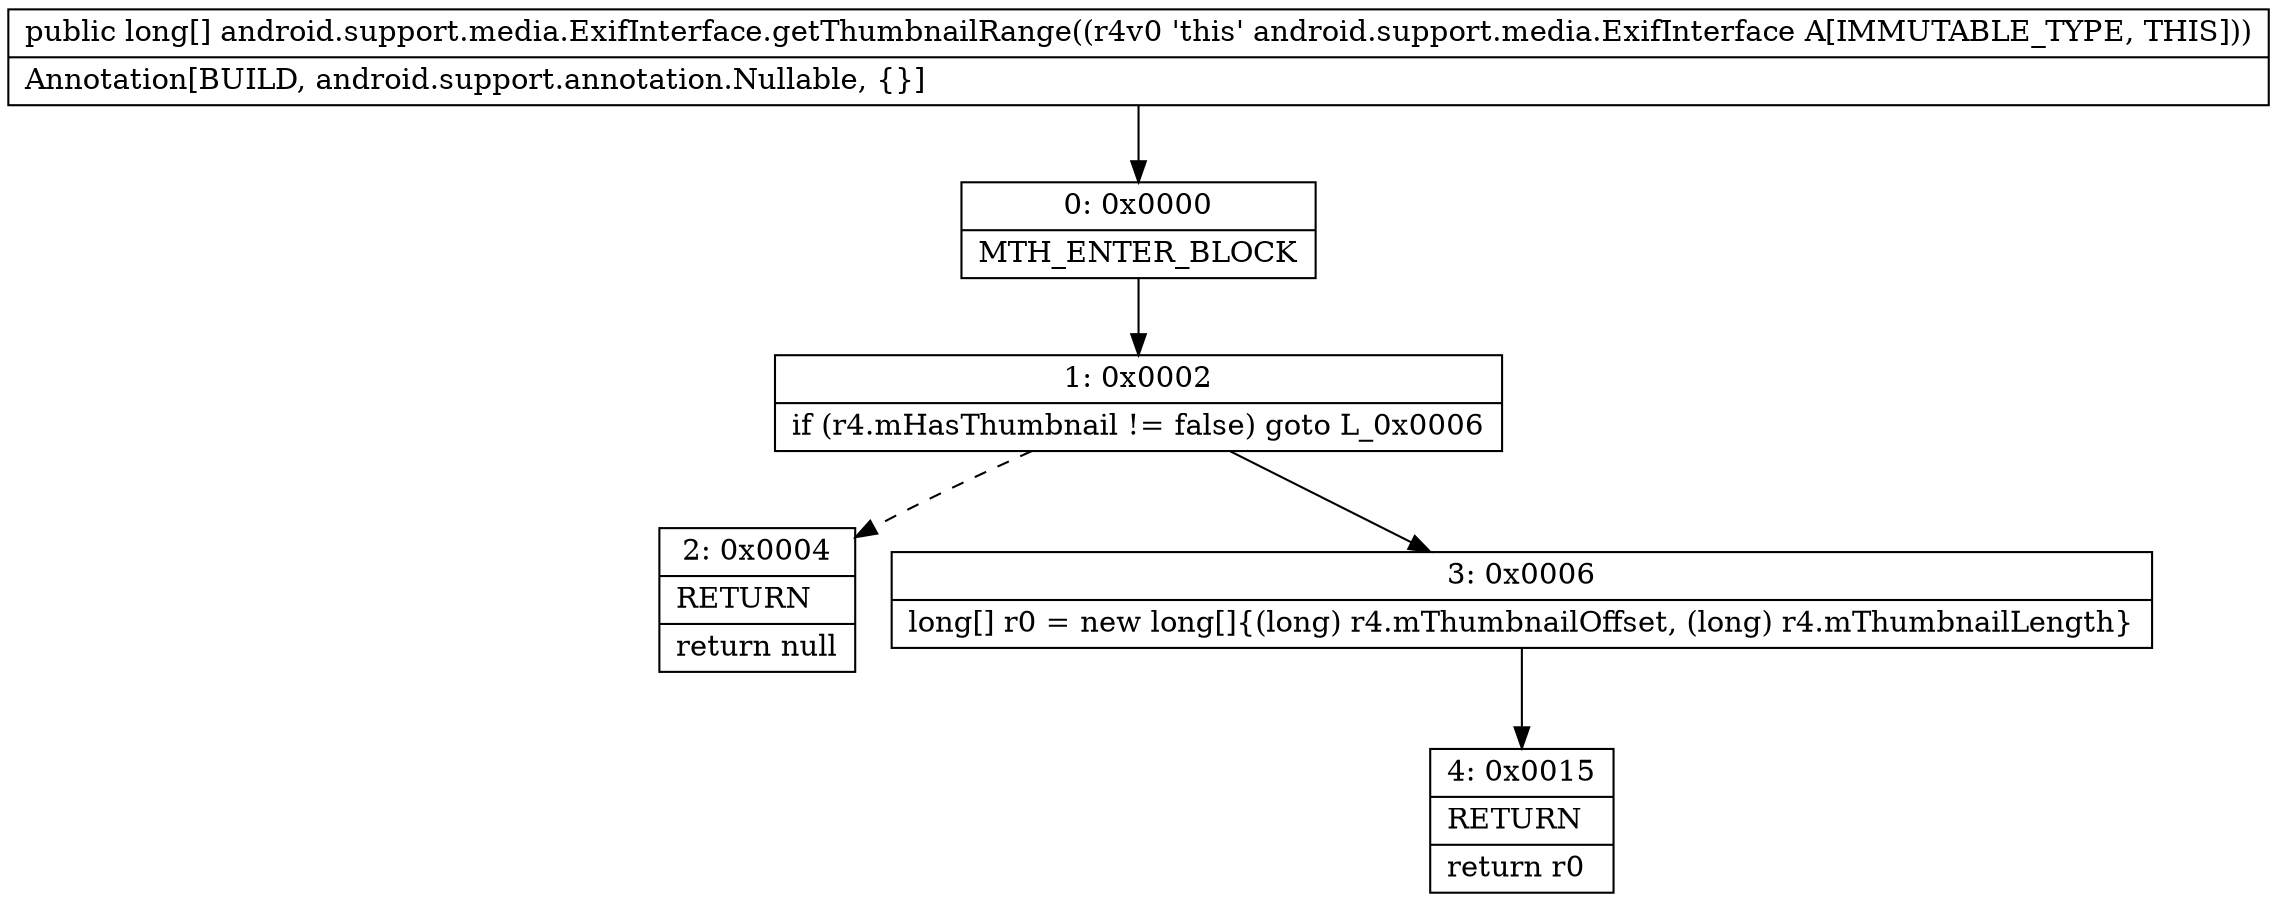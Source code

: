 digraph "CFG forandroid.support.media.ExifInterface.getThumbnailRange()[J" {
Node_0 [shape=record,label="{0\:\ 0x0000|MTH_ENTER_BLOCK\l}"];
Node_1 [shape=record,label="{1\:\ 0x0002|if (r4.mHasThumbnail != false) goto L_0x0006\l}"];
Node_2 [shape=record,label="{2\:\ 0x0004|RETURN\l|return null\l}"];
Node_3 [shape=record,label="{3\:\ 0x0006|long[] r0 = new long[]\{(long) r4.mThumbnailOffset, (long) r4.mThumbnailLength\}\l}"];
Node_4 [shape=record,label="{4\:\ 0x0015|RETURN\l|return r0\l}"];
MethodNode[shape=record,label="{public long[] android.support.media.ExifInterface.getThumbnailRange((r4v0 'this' android.support.media.ExifInterface A[IMMUTABLE_TYPE, THIS]))  | Annotation[BUILD, android.support.annotation.Nullable, \{\}]\l}"];
MethodNode -> Node_0;
Node_0 -> Node_1;
Node_1 -> Node_2[style=dashed];
Node_1 -> Node_3;
Node_3 -> Node_4;
}

